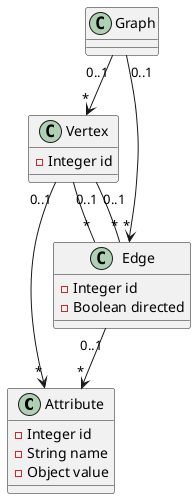@startuml "Graph class diagram"

class Attribute {
    {field} - Integer id
    {field} - String name
    {field} - Object value
}

class Vertex {
    {field} - Integer id
}

class Edge {
    {field} - Integer id
    {field} - Boolean directed
}

class Graph {

}

Graph "0..1" --> "*" Edge
Graph "0..1" --> "*" Vertex

Vertex "0..1" -- "*" Edge
Vertex "0..1" -- "*" Edge

Vertex "0..1" --> "*" Attribute
Edge "0..1" --> "*" Attribute

@enduml